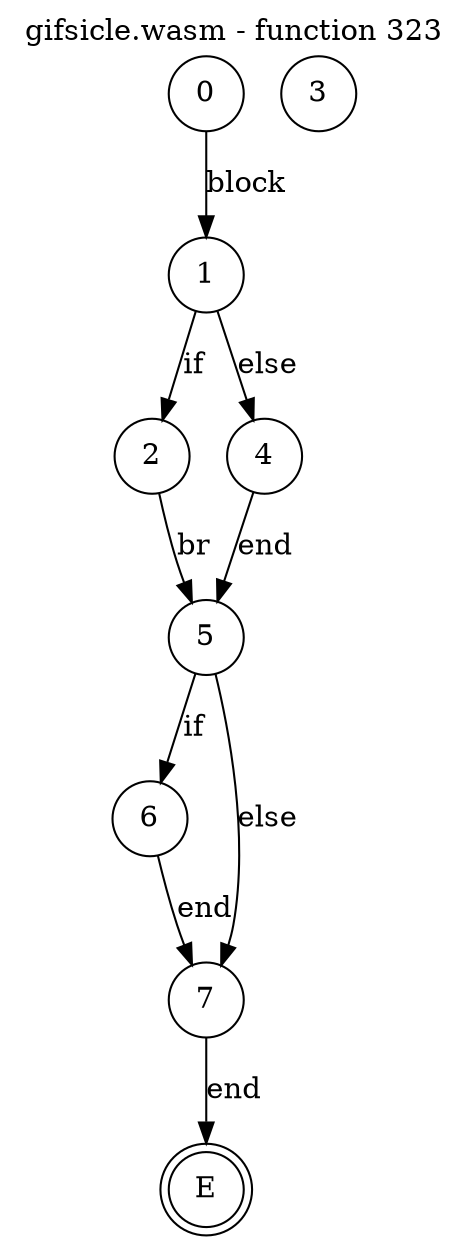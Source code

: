digraph finite_state_machine {
    label = "gifsicle.wasm - function 323"
    labelloc =  t
    labelfontsize = 16
    labelfontcolor = black
    labelfontname = "Helvetica"
    node [shape = doublecircle]; E ;
node [shape=circle, fontcolor=black, style="", label="0"]0
node [shape=circle, fontcolor=black, style="", label="1"]1
node [shape=circle, fontcolor=black, style="", label="2"]2
node [shape=circle, fontcolor=black, style="", label="3"]3
node [shape=circle, fontcolor=black, style="", label="4"]4
node [shape=circle, fontcolor=black, style="", label="5"]5
node [shape=circle, fontcolor=black, style="", label="6"]6
node [shape=circle, fontcolor=black, style="", label="7"]7
node [shape=circle, fontcolor=black, style="", label="E"]E
    0 -> 1[label="block"];
    1 -> 2[label="if"];
    1 -> 4[label="else"];
    2 -> 5[label="br"];
    4 -> 5[label="end"];
    5 -> 6[label="if"];
    5 -> 7[label="else"];
    6 -> 7[label="end"];
    7 -> E[label="end"];
}
